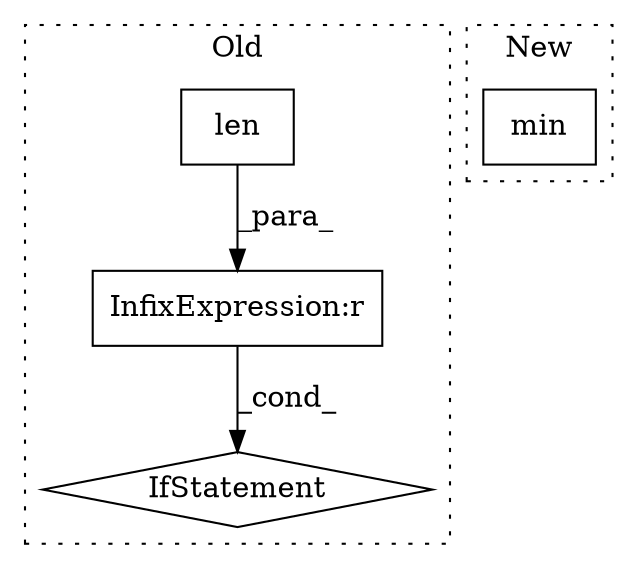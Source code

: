 digraph G {
subgraph cluster0 {
1 [label="len" a="32" s="554,563" l="4,1" shape="box"];
3 [label="IfStatement" a="25" s="550,568" l="4,2" shape="diamond"];
4 [label="InfixExpression:r" a="27" s="564" l="3" shape="box"];
label = "Old";
style="dotted";
}
subgraph cluster1 {
2 [label="min" a="32" s="784" l="5" shape="box"];
label = "New";
style="dotted";
}
1 -> 4 [label="_para_"];
4 -> 3 [label="_cond_"];
}